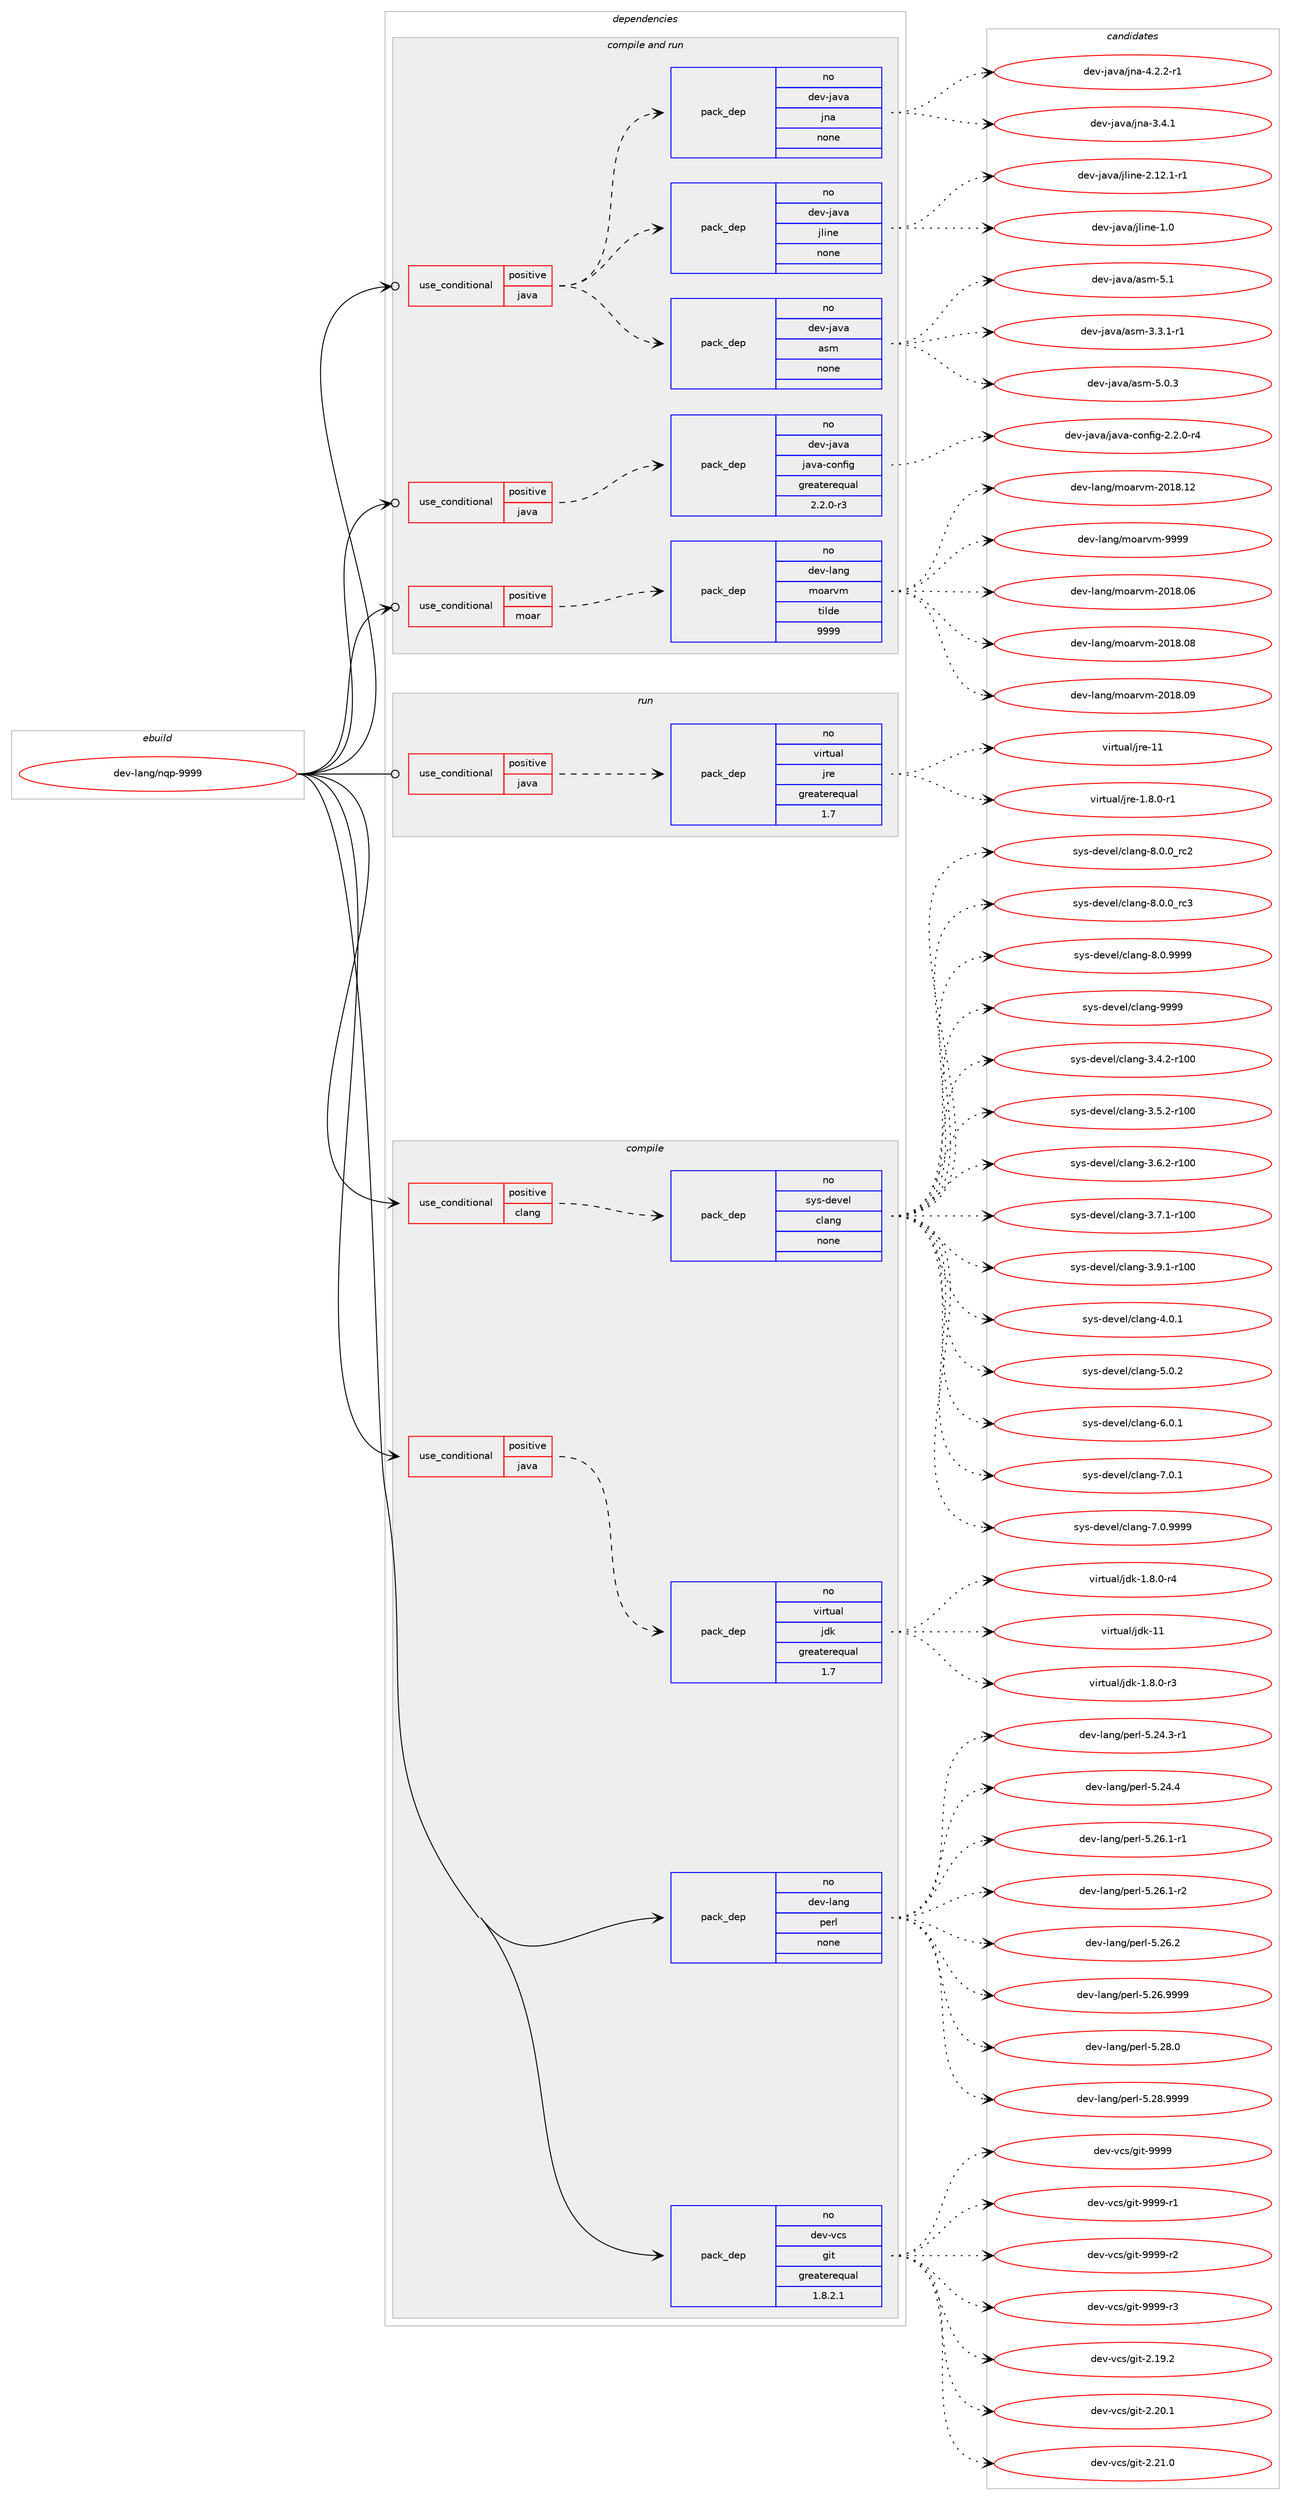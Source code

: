 digraph prolog {

# *************
# Graph options
# *************

newrank=true;
concentrate=true;
compound=true;
graph [rankdir=LR,fontname=Helvetica,fontsize=10,ranksep=1.5];#, ranksep=2.5, nodesep=0.2];
edge  [arrowhead=vee];
node  [fontname=Helvetica,fontsize=10];

# **********
# The ebuild
# **********

subgraph cluster_leftcol {
color=gray;
rank=same;
label=<<i>ebuild</i>>;
id [label="dev-lang/nqp-9999", color=red, width=4, href="../dev-lang/nqp-9999.svg"];
}

# ****************
# The dependencies
# ****************

subgraph cluster_midcol {
color=gray;
label=<<i>dependencies</i>>;
subgraph cluster_compile {
fillcolor="#eeeeee";
style=filled;
label=<<i>compile</i>>;
subgraph cond363842 {
dependency1359710 [label=<<TABLE BORDER="0" CELLBORDER="1" CELLSPACING="0" CELLPADDING="4"><TR><TD ROWSPAN="3" CELLPADDING="10">use_conditional</TD></TR><TR><TD>positive</TD></TR><TR><TD>clang</TD></TR></TABLE>>, shape=none, color=red];
subgraph pack973365 {
dependency1359711 [label=<<TABLE BORDER="0" CELLBORDER="1" CELLSPACING="0" CELLPADDING="4" WIDTH="220"><TR><TD ROWSPAN="6" CELLPADDING="30">pack_dep</TD></TR><TR><TD WIDTH="110">no</TD></TR><TR><TD>sys-devel</TD></TR><TR><TD>clang</TD></TR><TR><TD>none</TD></TR><TR><TD></TD></TR></TABLE>>, shape=none, color=blue];
}
dependency1359710:e -> dependency1359711:w [weight=20,style="dashed",arrowhead="vee"];
}
id:e -> dependency1359710:w [weight=20,style="solid",arrowhead="vee"];
subgraph cond363843 {
dependency1359712 [label=<<TABLE BORDER="0" CELLBORDER="1" CELLSPACING="0" CELLPADDING="4"><TR><TD ROWSPAN="3" CELLPADDING="10">use_conditional</TD></TR><TR><TD>positive</TD></TR><TR><TD>java</TD></TR></TABLE>>, shape=none, color=red];
subgraph pack973366 {
dependency1359713 [label=<<TABLE BORDER="0" CELLBORDER="1" CELLSPACING="0" CELLPADDING="4" WIDTH="220"><TR><TD ROWSPAN="6" CELLPADDING="30">pack_dep</TD></TR><TR><TD WIDTH="110">no</TD></TR><TR><TD>virtual</TD></TR><TR><TD>jdk</TD></TR><TR><TD>greaterequal</TD></TR><TR><TD>1.7</TD></TR></TABLE>>, shape=none, color=blue];
}
dependency1359712:e -> dependency1359713:w [weight=20,style="dashed",arrowhead="vee"];
}
id:e -> dependency1359712:w [weight=20,style="solid",arrowhead="vee"];
subgraph pack973367 {
dependency1359714 [label=<<TABLE BORDER="0" CELLBORDER="1" CELLSPACING="0" CELLPADDING="4" WIDTH="220"><TR><TD ROWSPAN="6" CELLPADDING="30">pack_dep</TD></TR><TR><TD WIDTH="110">no</TD></TR><TR><TD>dev-lang</TD></TR><TR><TD>perl</TD></TR><TR><TD>none</TD></TR><TR><TD></TD></TR></TABLE>>, shape=none, color=blue];
}
id:e -> dependency1359714:w [weight=20,style="solid",arrowhead="vee"];
subgraph pack973368 {
dependency1359715 [label=<<TABLE BORDER="0" CELLBORDER="1" CELLSPACING="0" CELLPADDING="4" WIDTH="220"><TR><TD ROWSPAN="6" CELLPADDING="30">pack_dep</TD></TR><TR><TD WIDTH="110">no</TD></TR><TR><TD>dev-vcs</TD></TR><TR><TD>git</TD></TR><TR><TD>greaterequal</TD></TR><TR><TD>1.8.2.1</TD></TR></TABLE>>, shape=none, color=blue];
}
id:e -> dependency1359715:w [weight=20,style="solid",arrowhead="vee"];
}
subgraph cluster_compileandrun {
fillcolor="#eeeeee";
style=filled;
label=<<i>compile and run</i>>;
subgraph cond363844 {
dependency1359716 [label=<<TABLE BORDER="0" CELLBORDER="1" CELLSPACING="0" CELLPADDING="4"><TR><TD ROWSPAN="3" CELLPADDING="10">use_conditional</TD></TR><TR><TD>positive</TD></TR><TR><TD>java</TD></TR></TABLE>>, shape=none, color=red];
subgraph pack973369 {
dependency1359717 [label=<<TABLE BORDER="0" CELLBORDER="1" CELLSPACING="0" CELLPADDING="4" WIDTH="220"><TR><TD ROWSPAN="6" CELLPADDING="30">pack_dep</TD></TR><TR><TD WIDTH="110">no</TD></TR><TR><TD>dev-java</TD></TR><TR><TD>asm</TD></TR><TR><TD>none</TD></TR><TR><TD></TD></TR></TABLE>>, shape=none, color=blue];
}
dependency1359716:e -> dependency1359717:w [weight=20,style="dashed",arrowhead="vee"];
subgraph pack973370 {
dependency1359718 [label=<<TABLE BORDER="0" CELLBORDER="1" CELLSPACING="0" CELLPADDING="4" WIDTH="220"><TR><TD ROWSPAN="6" CELLPADDING="30">pack_dep</TD></TR><TR><TD WIDTH="110">no</TD></TR><TR><TD>dev-java</TD></TR><TR><TD>jline</TD></TR><TR><TD>none</TD></TR><TR><TD></TD></TR></TABLE>>, shape=none, color=blue];
}
dependency1359716:e -> dependency1359718:w [weight=20,style="dashed",arrowhead="vee"];
subgraph pack973371 {
dependency1359719 [label=<<TABLE BORDER="0" CELLBORDER="1" CELLSPACING="0" CELLPADDING="4" WIDTH="220"><TR><TD ROWSPAN="6" CELLPADDING="30">pack_dep</TD></TR><TR><TD WIDTH="110">no</TD></TR><TR><TD>dev-java</TD></TR><TR><TD>jna</TD></TR><TR><TD>none</TD></TR><TR><TD></TD></TR></TABLE>>, shape=none, color=blue];
}
dependency1359716:e -> dependency1359719:w [weight=20,style="dashed",arrowhead="vee"];
}
id:e -> dependency1359716:w [weight=20,style="solid",arrowhead="odotvee"];
subgraph cond363845 {
dependency1359720 [label=<<TABLE BORDER="0" CELLBORDER="1" CELLSPACING="0" CELLPADDING="4"><TR><TD ROWSPAN="3" CELLPADDING="10">use_conditional</TD></TR><TR><TD>positive</TD></TR><TR><TD>java</TD></TR></TABLE>>, shape=none, color=red];
subgraph pack973372 {
dependency1359721 [label=<<TABLE BORDER="0" CELLBORDER="1" CELLSPACING="0" CELLPADDING="4" WIDTH="220"><TR><TD ROWSPAN="6" CELLPADDING="30">pack_dep</TD></TR><TR><TD WIDTH="110">no</TD></TR><TR><TD>dev-java</TD></TR><TR><TD>java-config</TD></TR><TR><TD>greaterequal</TD></TR><TR><TD>2.2.0-r3</TD></TR></TABLE>>, shape=none, color=blue];
}
dependency1359720:e -> dependency1359721:w [weight=20,style="dashed",arrowhead="vee"];
}
id:e -> dependency1359720:w [weight=20,style="solid",arrowhead="odotvee"];
subgraph cond363846 {
dependency1359722 [label=<<TABLE BORDER="0" CELLBORDER="1" CELLSPACING="0" CELLPADDING="4"><TR><TD ROWSPAN="3" CELLPADDING="10">use_conditional</TD></TR><TR><TD>positive</TD></TR><TR><TD>moar</TD></TR></TABLE>>, shape=none, color=red];
subgraph pack973373 {
dependency1359723 [label=<<TABLE BORDER="0" CELLBORDER="1" CELLSPACING="0" CELLPADDING="4" WIDTH="220"><TR><TD ROWSPAN="6" CELLPADDING="30">pack_dep</TD></TR><TR><TD WIDTH="110">no</TD></TR><TR><TD>dev-lang</TD></TR><TR><TD>moarvm</TD></TR><TR><TD>tilde</TD></TR><TR><TD>9999</TD></TR></TABLE>>, shape=none, color=blue];
}
dependency1359722:e -> dependency1359723:w [weight=20,style="dashed",arrowhead="vee"];
}
id:e -> dependency1359722:w [weight=20,style="solid",arrowhead="odotvee"];
}
subgraph cluster_run {
fillcolor="#eeeeee";
style=filled;
label=<<i>run</i>>;
subgraph cond363847 {
dependency1359724 [label=<<TABLE BORDER="0" CELLBORDER="1" CELLSPACING="0" CELLPADDING="4"><TR><TD ROWSPAN="3" CELLPADDING="10">use_conditional</TD></TR><TR><TD>positive</TD></TR><TR><TD>java</TD></TR></TABLE>>, shape=none, color=red];
subgraph pack973374 {
dependency1359725 [label=<<TABLE BORDER="0" CELLBORDER="1" CELLSPACING="0" CELLPADDING="4" WIDTH="220"><TR><TD ROWSPAN="6" CELLPADDING="30">pack_dep</TD></TR><TR><TD WIDTH="110">no</TD></TR><TR><TD>virtual</TD></TR><TR><TD>jre</TD></TR><TR><TD>greaterequal</TD></TR><TR><TD>1.7</TD></TR></TABLE>>, shape=none, color=blue];
}
dependency1359724:e -> dependency1359725:w [weight=20,style="dashed",arrowhead="vee"];
}
id:e -> dependency1359724:w [weight=20,style="solid",arrowhead="odot"];
}
}

# **************
# The candidates
# **************

subgraph cluster_choices {
rank=same;
color=gray;
label=<<i>candidates</i>>;

subgraph choice973365 {
color=black;
nodesep=1;
choice1151211154510010111810110847991089711010345514652465045114494848 [label="sys-devel/clang-3.4.2-r100", color=red, width=4,href="../sys-devel/clang-3.4.2-r100.svg"];
choice1151211154510010111810110847991089711010345514653465045114494848 [label="sys-devel/clang-3.5.2-r100", color=red, width=4,href="../sys-devel/clang-3.5.2-r100.svg"];
choice1151211154510010111810110847991089711010345514654465045114494848 [label="sys-devel/clang-3.6.2-r100", color=red, width=4,href="../sys-devel/clang-3.6.2-r100.svg"];
choice1151211154510010111810110847991089711010345514655464945114494848 [label="sys-devel/clang-3.7.1-r100", color=red, width=4,href="../sys-devel/clang-3.7.1-r100.svg"];
choice1151211154510010111810110847991089711010345514657464945114494848 [label="sys-devel/clang-3.9.1-r100", color=red, width=4,href="../sys-devel/clang-3.9.1-r100.svg"];
choice11512111545100101118101108479910897110103455246484649 [label="sys-devel/clang-4.0.1", color=red, width=4,href="../sys-devel/clang-4.0.1.svg"];
choice11512111545100101118101108479910897110103455346484650 [label="sys-devel/clang-5.0.2", color=red, width=4,href="../sys-devel/clang-5.0.2.svg"];
choice11512111545100101118101108479910897110103455446484649 [label="sys-devel/clang-6.0.1", color=red, width=4,href="../sys-devel/clang-6.0.1.svg"];
choice11512111545100101118101108479910897110103455546484649 [label="sys-devel/clang-7.0.1", color=red, width=4,href="../sys-devel/clang-7.0.1.svg"];
choice11512111545100101118101108479910897110103455546484657575757 [label="sys-devel/clang-7.0.9999", color=red, width=4,href="../sys-devel/clang-7.0.9999.svg"];
choice11512111545100101118101108479910897110103455646484648951149950 [label="sys-devel/clang-8.0.0_rc2", color=red, width=4,href="../sys-devel/clang-8.0.0_rc2.svg"];
choice11512111545100101118101108479910897110103455646484648951149951 [label="sys-devel/clang-8.0.0_rc3", color=red, width=4,href="../sys-devel/clang-8.0.0_rc3.svg"];
choice11512111545100101118101108479910897110103455646484657575757 [label="sys-devel/clang-8.0.9999", color=red, width=4,href="../sys-devel/clang-8.0.9999.svg"];
choice115121115451001011181011084799108971101034557575757 [label="sys-devel/clang-9999", color=red, width=4,href="../sys-devel/clang-9999.svg"];
dependency1359711:e -> choice1151211154510010111810110847991089711010345514652465045114494848:w [style=dotted,weight="100"];
dependency1359711:e -> choice1151211154510010111810110847991089711010345514653465045114494848:w [style=dotted,weight="100"];
dependency1359711:e -> choice1151211154510010111810110847991089711010345514654465045114494848:w [style=dotted,weight="100"];
dependency1359711:e -> choice1151211154510010111810110847991089711010345514655464945114494848:w [style=dotted,weight="100"];
dependency1359711:e -> choice1151211154510010111810110847991089711010345514657464945114494848:w [style=dotted,weight="100"];
dependency1359711:e -> choice11512111545100101118101108479910897110103455246484649:w [style=dotted,weight="100"];
dependency1359711:e -> choice11512111545100101118101108479910897110103455346484650:w [style=dotted,weight="100"];
dependency1359711:e -> choice11512111545100101118101108479910897110103455446484649:w [style=dotted,weight="100"];
dependency1359711:e -> choice11512111545100101118101108479910897110103455546484649:w [style=dotted,weight="100"];
dependency1359711:e -> choice11512111545100101118101108479910897110103455546484657575757:w [style=dotted,weight="100"];
dependency1359711:e -> choice11512111545100101118101108479910897110103455646484648951149950:w [style=dotted,weight="100"];
dependency1359711:e -> choice11512111545100101118101108479910897110103455646484648951149951:w [style=dotted,weight="100"];
dependency1359711:e -> choice11512111545100101118101108479910897110103455646484657575757:w [style=dotted,weight="100"];
dependency1359711:e -> choice115121115451001011181011084799108971101034557575757:w [style=dotted,weight="100"];
}
subgraph choice973366 {
color=black;
nodesep=1;
choice11810511411611797108471061001074549465646484511451 [label="virtual/jdk-1.8.0-r3", color=red, width=4,href="../virtual/jdk-1.8.0-r3.svg"];
choice11810511411611797108471061001074549465646484511452 [label="virtual/jdk-1.8.0-r4", color=red, width=4,href="../virtual/jdk-1.8.0-r4.svg"];
choice1181051141161179710847106100107454949 [label="virtual/jdk-11", color=red, width=4,href="../virtual/jdk-11.svg"];
dependency1359713:e -> choice11810511411611797108471061001074549465646484511451:w [style=dotted,weight="100"];
dependency1359713:e -> choice11810511411611797108471061001074549465646484511452:w [style=dotted,weight="100"];
dependency1359713:e -> choice1181051141161179710847106100107454949:w [style=dotted,weight="100"];
}
subgraph choice973367 {
color=black;
nodesep=1;
choice100101118451089711010347112101114108455346505246514511449 [label="dev-lang/perl-5.24.3-r1", color=red, width=4,href="../dev-lang/perl-5.24.3-r1.svg"];
choice10010111845108971101034711210111410845534650524652 [label="dev-lang/perl-5.24.4", color=red, width=4,href="../dev-lang/perl-5.24.4.svg"];
choice100101118451089711010347112101114108455346505446494511449 [label="dev-lang/perl-5.26.1-r1", color=red, width=4,href="../dev-lang/perl-5.26.1-r1.svg"];
choice100101118451089711010347112101114108455346505446494511450 [label="dev-lang/perl-5.26.1-r2", color=red, width=4,href="../dev-lang/perl-5.26.1-r2.svg"];
choice10010111845108971101034711210111410845534650544650 [label="dev-lang/perl-5.26.2", color=red, width=4,href="../dev-lang/perl-5.26.2.svg"];
choice10010111845108971101034711210111410845534650544657575757 [label="dev-lang/perl-5.26.9999", color=red, width=4,href="../dev-lang/perl-5.26.9999.svg"];
choice10010111845108971101034711210111410845534650564648 [label="dev-lang/perl-5.28.0", color=red, width=4,href="../dev-lang/perl-5.28.0.svg"];
choice10010111845108971101034711210111410845534650564657575757 [label="dev-lang/perl-5.28.9999", color=red, width=4,href="../dev-lang/perl-5.28.9999.svg"];
dependency1359714:e -> choice100101118451089711010347112101114108455346505246514511449:w [style=dotted,weight="100"];
dependency1359714:e -> choice10010111845108971101034711210111410845534650524652:w [style=dotted,weight="100"];
dependency1359714:e -> choice100101118451089711010347112101114108455346505446494511449:w [style=dotted,weight="100"];
dependency1359714:e -> choice100101118451089711010347112101114108455346505446494511450:w [style=dotted,weight="100"];
dependency1359714:e -> choice10010111845108971101034711210111410845534650544650:w [style=dotted,weight="100"];
dependency1359714:e -> choice10010111845108971101034711210111410845534650544657575757:w [style=dotted,weight="100"];
dependency1359714:e -> choice10010111845108971101034711210111410845534650564648:w [style=dotted,weight="100"];
dependency1359714:e -> choice10010111845108971101034711210111410845534650564657575757:w [style=dotted,weight="100"];
}
subgraph choice973368 {
color=black;
nodesep=1;
choice10010111845118991154710310511645504649574650 [label="dev-vcs/git-2.19.2", color=red, width=4,href="../dev-vcs/git-2.19.2.svg"];
choice10010111845118991154710310511645504650484649 [label="dev-vcs/git-2.20.1", color=red, width=4,href="../dev-vcs/git-2.20.1.svg"];
choice10010111845118991154710310511645504650494648 [label="dev-vcs/git-2.21.0", color=red, width=4,href="../dev-vcs/git-2.21.0.svg"];
choice1001011184511899115471031051164557575757 [label="dev-vcs/git-9999", color=red, width=4,href="../dev-vcs/git-9999.svg"];
choice10010111845118991154710310511645575757574511449 [label="dev-vcs/git-9999-r1", color=red, width=4,href="../dev-vcs/git-9999-r1.svg"];
choice10010111845118991154710310511645575757574511450 [label="dev-vcs/git-9999-r2", color=red, width=4,href="../dev-vcs/git-9999-r2.svg"];
choice10010111845118991154710310511645575757574511451 [label="dev-vcs/git-9999-r3", color=red, width=4,href="../dev-vcs/git-9999-r3.svg"];
dependency1359715:e -> choice10010111845118991154710310511645504649574650:w [style=dotted,weight="100"];
dependency1359715:e -> choice10010111845118991154710310511645504650484649:w [style=dotted,weight="100"];
dependency1359715:e -> choice10010111845118991154710310511645504650494648:w [style=dotted,weight="100"];
dependency1359715:e -> choice1001011184511899115471031051164557575757:w [style=dotted,weight="100"];
dependency1359715:e -> choice10010111845118991154710310511645575757574511449:w [style=dotted,weight="100"];
dependency1359715:e -> choice10010111845118991154710310511645575757574511450:w [style=dotted,weight="100"];
dependency1359715:e -> choice10010111845118991154710310511645575757574511451:w [style=dotted,weight="100"];
}
subgraph choice973369 {
color=black;
nodesep=1;
choice10010111845106971189747971151094551465146494511449 [label="dev-java/asm-3.3.1-r1", color=red, width=4,href="../dev-java/asm-3.3.1-r1.svg"];
choice1001011184510697118974797115109455346484651 [label="dev-java/asm-5.0.3", color=red, width=4,href="../dev-java/asm-5.0.3.svg"];
choice100101118451069711897479711510945534649 [label="dev-java/asm-5.1", color=red, width=4,href="../dev-java/asm-5.1.svg"];
dependency1359717:e -> choice10010111845106971189747971151094551465146494511449:w [style=dotted,weight="100"];
dependency1359717:e -> choice1001011184510697118974797115109455346484651:w [style=dotted,weight="100"];
dependency1359717:e -> choice100101118451069711897479711510945534649:w [style=dotted,weight="100"];
}
subgraph choice973370 {
color=black;
nodesep=1;
choice1001011184510697118974710610810511010145494648 [label="dev-java/jline-1.0", color=red, width=4,href="../dev-java/jline-1.0.svg"];
choice10010111845106971189747106108105110101455046495046494511449 [label="dev-java/jline-2.12.1-r1", color=red, width=4,href="../dev-java/jline-2.12.1-r1.svg"];
dependency1359718:e -> choice1001011184510697118974710610810511010145494648:w [style=dotted,weight="100"];
dependency1359718:e -> choice10010111845106971189747106108105110101455046495046494511449:w [style=dotted,weight="100"];
}
subgraph choice973371 {
color=black;
nodesep=1;
choice1001011184510697118974710611097455146524649 [label="dev-java/jna-3.4.1", color=red, width=4,href="../dev-java/jna-3.4.1.svg"];
choice10010111845106971189747106110974552465046504511449 [label="dev-java/jna-4.2.2-r1", color=red, width=4,href="../dev-java/jna-4.2.2-r1.svg"];
dependency1359719:e -> choice1001011184510697118974710611097455146524649:w [style=dotted,weight="100"];
dependency1359719:e -> choice10010111845106971189747106110974552465046504511449:w [style=dotted,weight="100"];
}
subgraph choice973372 {
color=black;
nodesep=1;
choice10010111845106971189747106971189745991111101021051034550465046484511452 [label="dev-java/java-config-2.2.0-r4", color=red, width=4,href="../dev-java/java-config-2.2.0-r4.svg"];
dependency1359721:e -> choice10010111845106971189747106971189745991111101021051034550465046484511452:w [style=dotted,weight="100"];
}
subgraph choice973373 {
color=black;
nodesep=1;
choice100101118451089711010347109111971141181094550484956464854 [label="dev-lang/moarvm-2018.06", color=red, width=4,href="../dev-lang/moarvm-2018.06.svg"];
choice100101118451089711010347109111971141181094550484956464856 [label="dev-lang/moarvm-2018.08", color=red, width=4,href="../dev-lang/moarvm-2018.08.svg"];
choice100101118451089711010347109111971141181094550484956464857 [label="dev-lang/moarvm-2018.09", color=red, width=4,href="../dev-lang/moarvm-2018.09.svg"];
choice100101118451089711010347109111971141181094550484956464950 [label="dev-lang/moarvm-2018.12", color=red, width=4,href="../dev-lang/moarvm-2018.12.svg"];
choice100101118451089711010347109111971141181094557575757 [label="dev-lang/moarvm-9999", color=red, width=4,href="../dev-lang/moarvm-9999.svg"];
dependency1359723:e -> choice100101118451089711010347109111971141181094550484956464854:w [style=dotted,weight="100"];
dependency1359723:e -> choice100101118451089711010347109111971141181094550484956464856:w [style=dotted,weight="100"];
dependency1359723:e -> choice100101118451089711010347109111971141181094550484956464857:w [style=dotted,weight="100"];
dependency1359723:e -> choice100101118451089711010347109111971141181094550484956464950:w [style=dotted,weight="100"];
dependency1359723:e -> choice100101118451089711010347109111971141181094557575757:w [style=dotted,weight="100"];
}
subgraph choice973374 {
color=black;
nodesep=1;
choice11810511411611797108471061141014549465646484511449 [label="virtual/jre-1.8.0-r1", color=red, width=4,href="../virtual/jre-1.8.0-r1.svg"];
choice1181051141161179710847106114101454949 [label="virtual/jre-11", color=red, width=4,href="../virtual/jre-11.svg"];
dependency1359725:e -> choice11810511411611797108471061141014549465646484511449:w [style=dotted,weight="100"];
dependency1359725:e -> choice1181051141161179710847106114101454949:w [style=dotted,weight="100"];
}
}

}
